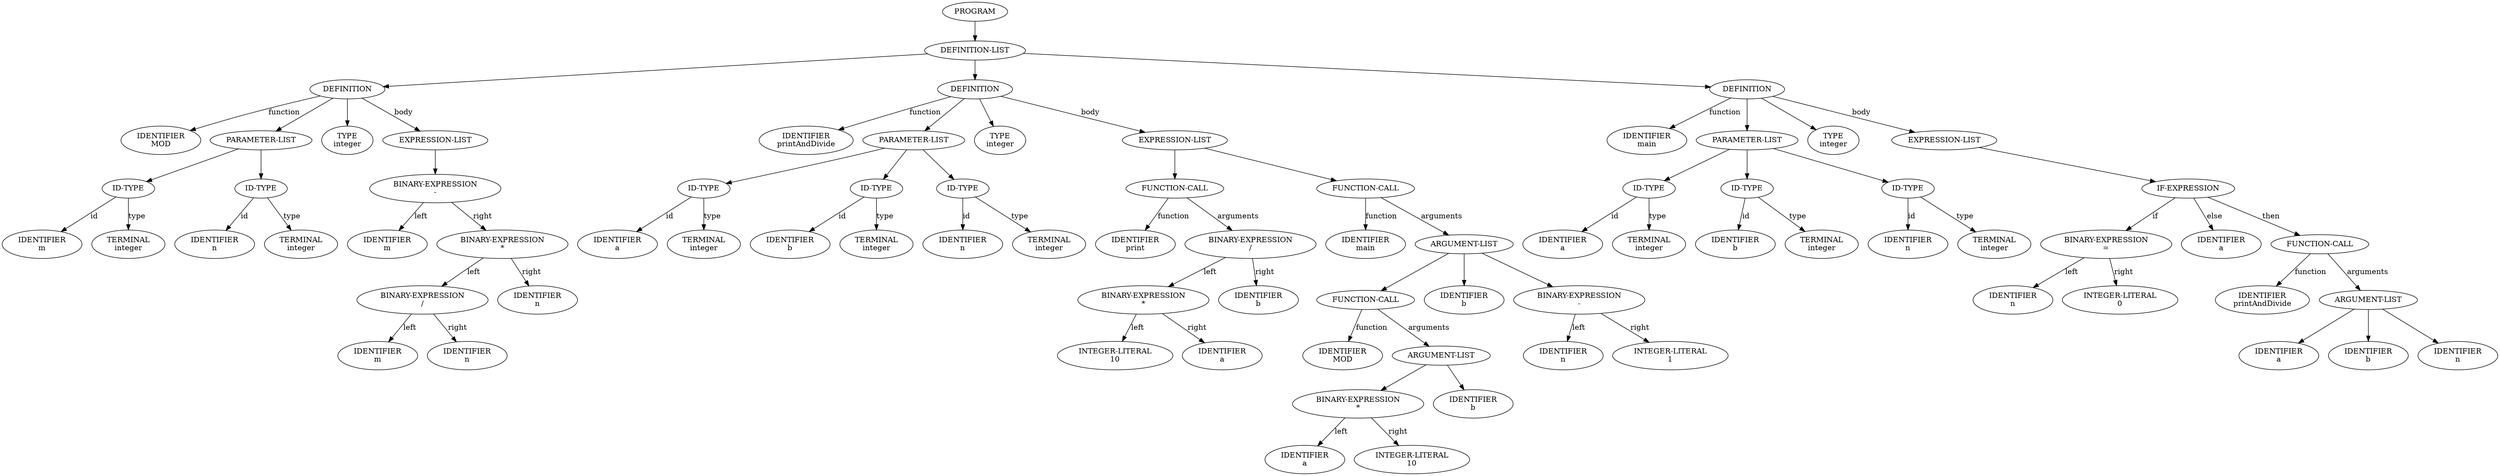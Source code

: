 digraph AST {
node0 [label="PROGRAM"]
node1 [label="DEFINITION-LIST"]
node2 [label="DEFINITION"]
node3 [label="IDENTIFIER\nMOD"]
node4 [label="PARAMETER-LIST"]
node5 [label="ID-TYPE"]
node6 [label="IDENTIFIER\nm"]
node7 [label="TERMINAL\ninteger"]
node8 [label="ID-TYPE"]
node9 [label="IDENTIFIER\nn"]
node10 [label="TERMINAL\ninteger"]
node11 [label="TYPE\ninteger"]
node12 [label="EXPRESSION-LIST"]
node13 [label="BINARY-EXPRESSION\n-"]
node14 [label="IDENTIFIER\nm"]
node15 [label="BINARY-EXPRESSION\n*"]
node16 [label="BINARY-EXPRESSION\n/"]
node17 [label="IDENTIFIER\nm"]
node18 [label="IDENTIFIER\nn"]
node19 [label="IDENTIFIER\nn"]
node20 [label="DEFINITION"]
node21 [label="IDENTIFIER\nprintAndDivide"]
node22 [label="PARAMETER-LIST"]
node23 [label="ID-TYPE"]
node24 [label="IDENTIFIER\na"]
node25 [label="TERMINAL\ninteger"]
node26 [label="ID-TYPE"]
node27 [label="IDENTIFIER\nb"]
node28 [label="TERMINAL\ninteger"]
node29 [label="ID-TYPE"]
node30 [label="IDENTIFIER\nn"]
node31 [label="TERMINAL\ninteger"]
node32 [label="TYPE\ninteger"]
node33 [label="EXPRESSION-LIST"]
node34 [label="FUNCTION-CALL"]
node35 [label="IDENTIFIER\nprint"]
node36 [label="BINARY-EXPRESSION\n/"]
node37 [label="BINARY-EXPRESSION\n*"]
node38 [label="INTEGER-LITERAL\n10"]
node39 [label="IDENTIFIER\na"]
node40 [label="IDENTIFIER\nb"]
node41 [label="FUNCTION-CALL"]
node42 [label="IDENTIFIER\nmain"]
node43 [label="ARGUMENT-LIST"]
node44 [label="FUNCTION-CALL"]
node45 [label="IDENTIFIER\nMOD"]
node46 [label="ARGUMENT-LIST"]
node47 [label="BINARY-EXPRESSION\n*"]
node48 [label="IDENTIFIER\na"]
node49 [label="INTEGER-LITERAL\n10"]
node50 [label="IDENTIFIER\nb"]
node51 [label="IDENTIFIER\nb"]
node52 [label="BINARY-EXPRESSION\n-"]
node53 [label="IDENTIFIER\nn"]
node54 [label="INTEGER-LITERAL\n1"]
node55 [label="DEFINITION"]
node56 [label="IDENTIFIER\nmain"]
node57 [label="PARAMETER-LIST"]
node58 [label="ID-TYPE"]
node59 [label="IDENTIFIER\na"]
node60 [label="TERMINAL\ninteger"]
node61 [label="ID-TYPE"]
node62 [label="IDENTIFIER\nb"]
node63 [label="TERMINAL\ninteger"]
node64 [label="ID-TYPE"]
node65 [label="IDENTIFIER\nn"]
node66 [label="TERMINAL\ninteger"]
node67 [label="TYPE\ninteger"]
node68 [label="EXPRESSION-LIST"]
node69 [label="IF-EXPRESSION"]
node70 [label="BINARY-EXPRESSION\n="]
node71 [label="IDENTIFIER\nn"]
node72 [label="INTEGER-LITERAL\n0"]
node73 [label="IDENTIFIER\na"]
node74 [label="FUNCTION-CALL"]
node75 [label="IDENTIFIER\nprintAndDivide"]
node76 [label="ARGUMENT-LIST"]
node77 [label="IDENTIFIER\na"]
node78 [label="IDENTIFIER\nb"]
node79 [label="IDENTIFIER\nn"]
node2 -> node3 [label="function"]
node5 -> node6 [label="id"]
node5 -> node7 [label="type"]
node4 -> node5
node8 -> node9 [label="id"]
node8 -> node10 [label="type"]
node4 -> node8
node2 -> node4
node2 -> node11
node13 -> node14 [label="left"]
node16 -> node17 [label="left"]
node16 -> node18 [label="right"]
node15 -> node16 [label="left"]
node15 -> node19 [label="right"]
node13 -> node15 [label="right"]
node12 -> node13
node2 -> node12 [label="body"]
node1 -> node2
node20 -> node21 [label="function"]
node23 -> node24 [label="id"]
node23 -> node25 [label="type"]
node22 -> node23
node26 -> node27 [label="id"]
node26 -> node28 [label="type"]
node22 -> node26
node29 -> node30 [label="id"]
node29 -> node31 [label="type"]
node22 -> node29
node20 -> node22
node20 -> node32
node34 -> node35 [label="function"]
node37 -> node38 [label="left"]
node37 -> node39 [label="right"]
node36 -> node37 [label="left"]
node36 -> node40 [label="right"]
node34 -> node36 [label="arguments"]
node33 -> node34
node41 -> node42 [label="function"]
node44 -> node45 [label="function"]
node47 -> node48 [label="left"]
node47 -> node49 [label="right"]
node46 -> node47
node46 -> node50
node44 -> node46 [label="arguments"]
node43 -> node44
node43 -> node51
node52 -> node53 [label="left"]
node52 -> node54 [label="right"]
node43 -> node52
node41 -> node43 [label="arguments"]
node33 -> node41
node20 -> node33 [label="body"]
node1 -> node20
node55 -> node56 [label="function"]
node58 -> node59 [label="id"]
node58 -> node60 [label="type"]
node57 -> node58
node61 -> node62 [label="id"]
node61 -> node63 [label="type"]
node57 -> node61
node64 -> node65 [label="id"]
node64 -> node66 [label="type"]
node57 -> node64
node55 -> node57
node55 -> node67
node70 -> node71 [label="left"]
node70 -> node72 [label="right"]
node69 -> node70 [label="if"]
node69 -> node73 [label="else"]
node74 -> node75 [label="function"]
node76 -> node77
node76 -> node78
node76 -> node79
node74 -> node76 [label="arguments"]
node69 -> node74 [label="then"]
node68 -> node69
node55 -> node68 [label="body"]
node1 -> node55
node0 -> node1
}